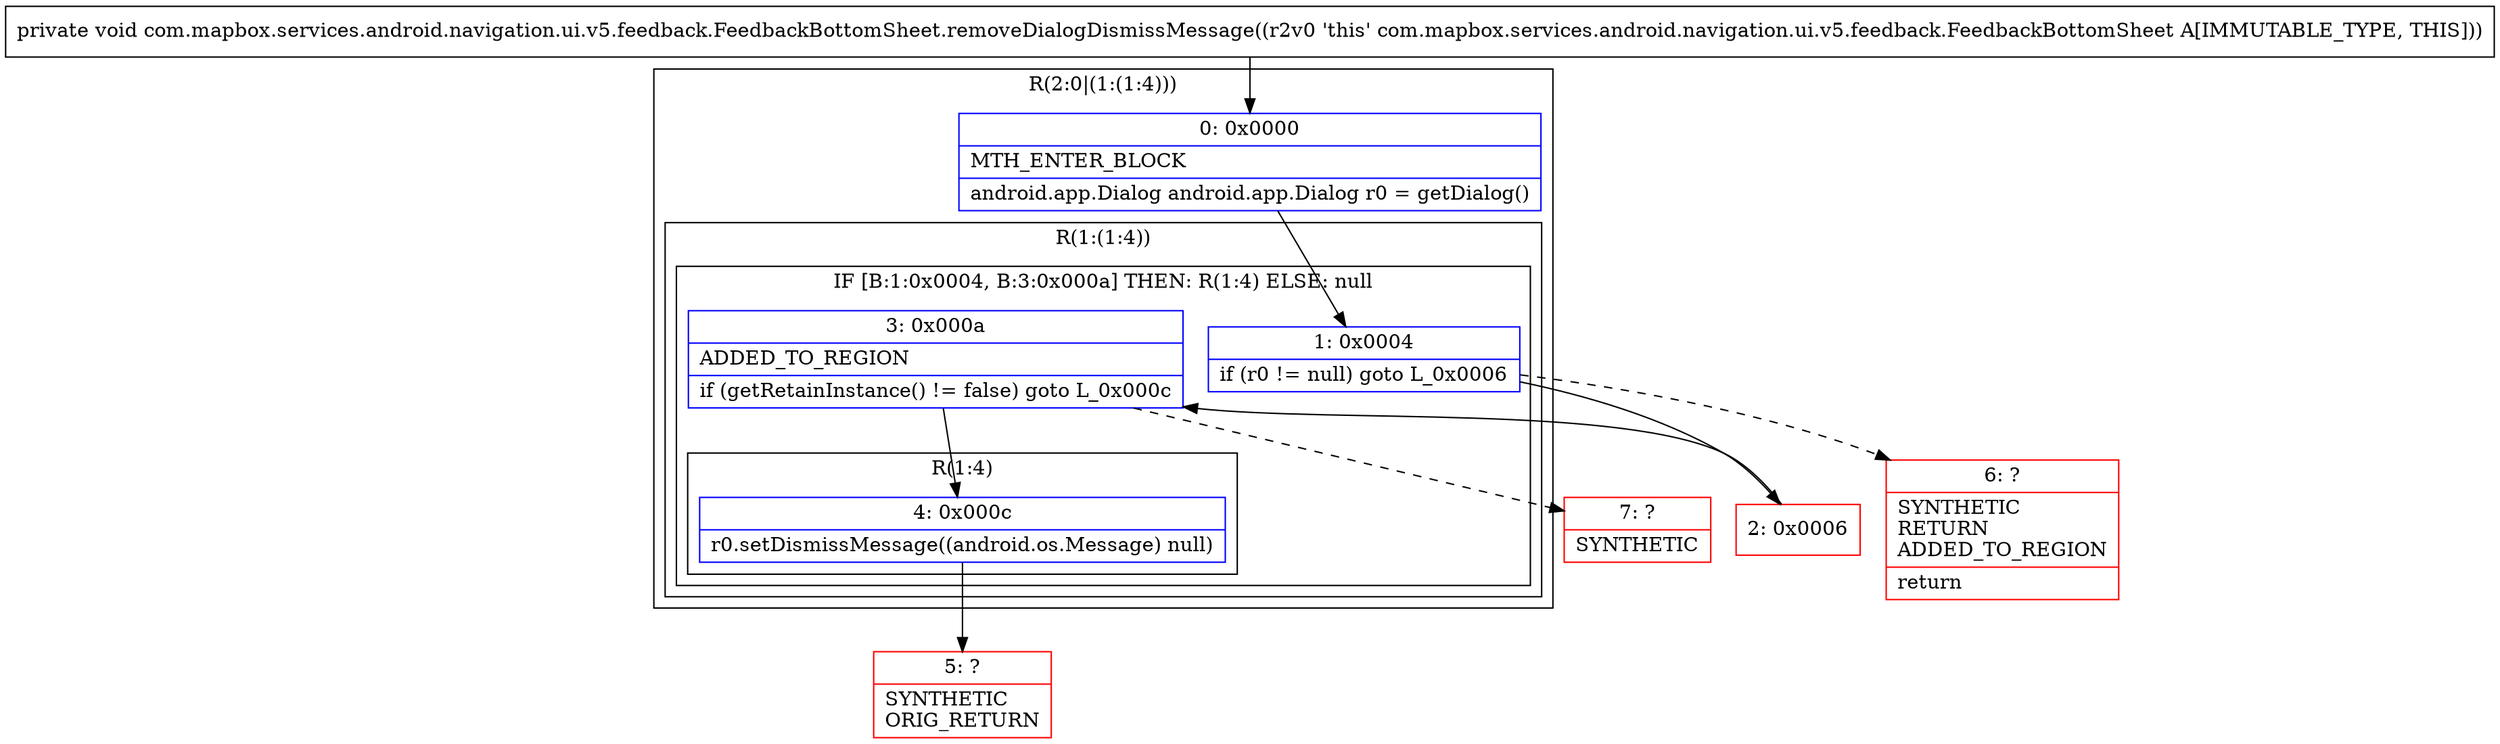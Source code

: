 digraph "CFG forcom.mapbox.services.android.navigation.ui.v5.feedback.FeedbackBottomSheet.removeDialogDismissMessage()V" {
subgraph cluster_Region_1481736384 {
label = "R(2:0|(1:(1:4)))";
node [shape=record,color=blue];
Node_0 [shape=record,label="{0\:\ 0x0000|MTH_ENTER_BLOCK\l|android.app.Dialog android.app.Dialog r0 = getDialog()\l}"];
subgraph cluster_Region_1968126920 {
label = "R(1:(1:4))";
node [shape=record,color=blue];
subgraph cluster_IfRegion_213735815 {
label = "IF [B:1:0x0004, B:3:0x000a] THEN: R(1:4) ELSE: null";
node [shape=record,color=blue];
Node_1 [shape=record,label="{1\:\ 0x0004|if (r0 != null) goto L_0x0006\l}"];
Node_3 [shape=record,label="{3\:\ 0x000a|ADDED_TO_REGION\l|if (getRetainInstance() != false) goto L_0x000c\l}"];
subgraph cluster_Region_460089596 {
label = "R(1:4)";
node [shape=record,color=blue];
Node_4 [shape=record,label="{4\:\ 0x000c|r0.setDismissMessage((android.os.Message) null)\l}"];
}
}
}
}
Node_2 [shape=record,color=red,label="{2\:\ 0x0006}"];
Node_5 [shape=record,color=red,label="{5\:\ ?|SYNTHETIC\lORIG_RETURN\l}"];
Node_6 [shape=record,color=red,label="{6\:\ ?|SYNTHETIC\lRETURN\lADDED_TO_REGION\l|return\l}"];
Node_7 [shape=record,color=red,label="{7\:\ ?|SYNTHETIC\l}"];
MethodNode[shape=record,label="{private void com.mapbox.services.android.navigation.ui.v5.feedback.FeedbackBottomSheet.removeDialogDismissMessage((r2v0 'this' com.mapbox.services.android.navigation.ui.v5.feedback.FeedbackBottomSheet A[IMMUTABLE_TYPE, THIS])) }"];
MethodNode -> Node_0;
Node_0 -> Node_1;
Node_1 -> Node_2;
Node_1 -> Node_6[style=dashed];
Node_3 -> Node_4;
Node_3 -> Node_7[style=dashed];
Node_4 -> Node_5;
Node_2 -> Node_3;
}

